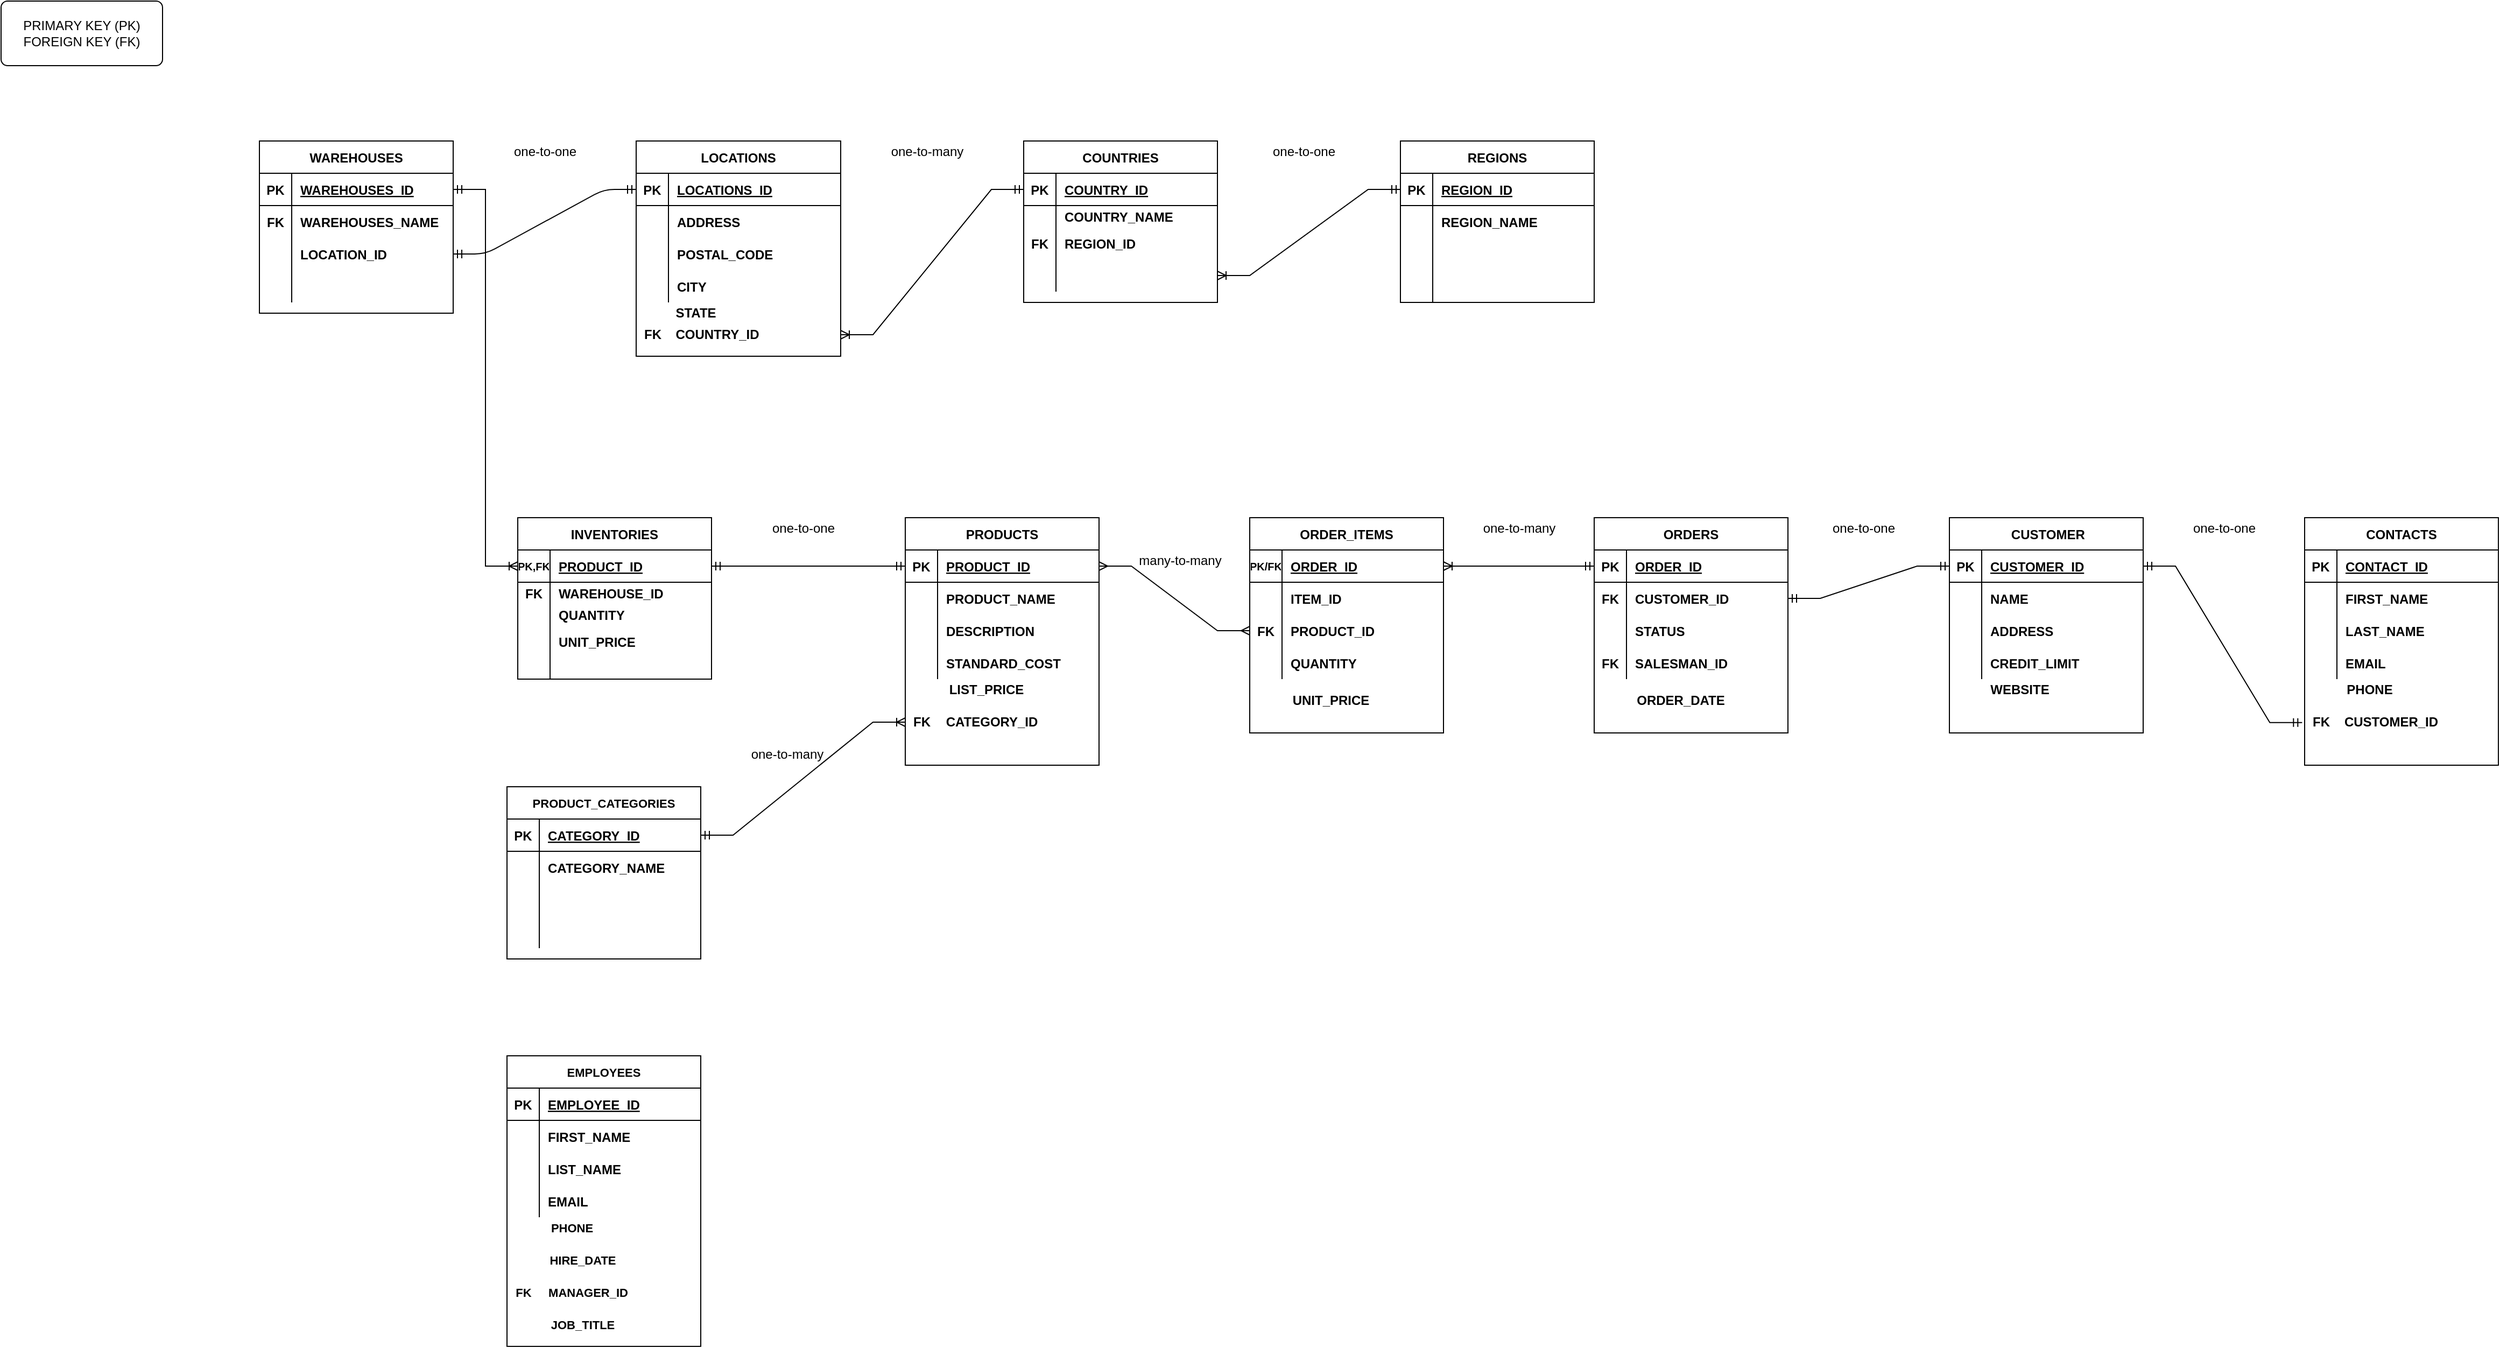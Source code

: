 <mxfile version="14.9.8" type="device"><diagram id="R2lEEEUBdFMjLlhIrx00" name="Page-1"><mxGraphModel dx="2966" dy="1563" grid="1" gridSize="10" guides="1" tooltips="1" connect="1" arrows="1" fold="1" page="1" pageScale="1" pageWidth="3300" pageHeight="2339" math="0" shadow="0" extFonts="Permanent Marker^https://fonts.googleapis.com/css?family=Permanent+Marker"><root><mxCell id="0"/><mxCell id="1" parent="0"/><mxCell id="sh7O9n0x9ZbBQ3nCZZim-2" value="WAREHOUSES" style="shape=table;startSize=30;container=1;collapsible=1;childLayout=tableLayout;fixedRows=1;rowLines=0;fontStyle=1;align=center;resizeLast=1;" vertex="1" parent="1"><mxGeometry x="630" y="250" width="180" height="160" as="geometry"/></mxCell><mxCell id="sh7O9n0x9ZbBQ3nCZZim-3" value="" style="shape=partialRectangle;collapsible=0;dropTarget=0;pointerEvents=0;fillColor=none;top=0;left=0;bottom=1;right=0;points=[[0,0.5],[1,0.5]];portConstraint=eastwest;" vertex="1" parent="sh7O9n0x9ZbBQ3nCZZim-2"><mxGeometry y="30" width="180" height="30" as="geometry"/></mxCell><mxCell id="sh7O9n0x9ZbBQ3nCZZim-4" value="PK" style="shape=partialRectangle;connectable=0;fillColor=none;top=0;left=0;bottom=0;right=0;fontStyle=1;overflow=hidden;" vertex="1" parent="sh7O9n0x9ZbBQ3nCZZim-3"><mxGeometry width="30" height="30" as="geometry"/></mxCell><mxCell id="sh7O9n0x9ZbBQ3nCZZim-5" value="WAREHOUSES_ID" style="shape=partialRectangle;connectable=0;fillColor=none;top=0;left=0;bottom=0;right=0;align=left;spacingLeft=6;fontStyle=5;overflow=hidden;" vertex="1" parent="sh7O9n0x9ZbBQ3nCZZim-3"><mxGeometry x="30" width="150" height="30" as="geometry"/></mxCell><mxCell id="sh7O9n0x9ZbBQ3nCZZim-6" value="" style="shape=partialRectangle;collapsible=0;dropTarget=0;pointerEvents=0;fillColor=none;top=0;left=0;bottom=0;right=0;points=[[0,0.5],[1,0.5]];portConstraint=eastwest;" vertex="1" parent="sh7O9n0x9ZbBQ3nCZZim-2"><mxGeometry y="60" width="180" height="30" as="geometry"/></mxCell><mxCell id="sh7O9n0x9ZbBQ3nCZZim-7" value="FK" style="shape=partialRectangle;connectable=0;fillColor=none;top=0;left=0;bottom=0;right=0;editable=1;overflow=hidden;fontStyle=1" vertex="1" parent="sh7O9n0x9ZbBQ3nCZZim-6"><mxGeometry width="30" height="30" as="geometry"/></mxCell><mxCell id="sh7O9n0x9ZbBQ3nCZZim-8" value="WAREHOUSES_NAME" style="shape=partialRectangle;connectable=0;fillColor=none;top=0;left=0;bottom=0;right=0;align=left;spacingLeft=6;overflow=hidden;fontStyle=1" vertex="1" parent="sh7O9n0x9ZbBQ3nCZZim-6"><mxGeometry x="30" width="150" height="30" as="geometry"/></mxCell><mxCell id="sh7O9n0x9ZbBQ3nCZZim-9" value="" style="shape=partialRectangle;collapsible=0;dropTarget=0;pointerEvents=0;fillColor=none;top=0;left=0;bottom=0;right=0;points=[[0,0.5],[1,0.5]];portConstraint=eastwest;" vertex="1" parent="sh7O9n0x9ZbBQ3nCZZim-2"><mxGeometry y="90" width="180" height="30" as="geometry"/></mxCell><mxCell id="sh7O9n0x9ZbBQ3nCZZim-10" value="" style="shape=partialRectangle;connectable=0;fillColor=none;top=0;left=0;bottom=0;right=0;editable=1;overflow=hidden;" vertex="1" parent="sh7O9n0x9ZbBQ3nCZZim-9"><mxGeometry width="30" height="30" as="geometry"/></mxCell><mxCell id="sh7O9n0x9ZbBQ3nCZZim-11" value="LOCATION_ID" style="shape=partialRectangle;connectable=0;fillColor=none;top=0;left=0;bottom=0;right=0;align=left;spacingLeft=6;overflow=hidden;fontStyle=1" vertex="1" parent="sh7O9n0x9ZbBQ3nCZZim-9"><mxGeometry x="30" width="150" height="30" as="geometry"/></mxCell><mxCell id="sh7O9n0x9ZbBQ3nCZZim-12" value="" style="shape=partialRectangle;collapsible=0;dropTarget=0;pointerEvents=0;fillColor=none;top=0;left=0;bottom=0;right=0;points=[[0,0.5],[1,0.5]];portConstraint=eastwest;" vertex="1" parent="sh7O9n0x9ZbBQ3nCZZim-2"><mxGeometry y="120" width="180" height="30" as="geometry"/></mxCell><mxCell id="sh7O9n0x9ZbBQ3nCZZim-13" value="" style="shape=partialRectangle;connectable=0;fillColor=none;top=0;left=0;bottom=0;right=0;editable=1;overflow=hidden;" vertex="1" parent="sh7O9n0x9ZbBQ3nCZZim-12"><mxGeometry width="30" height="30" as="geometry"/></mxCell><mxCell id="sh7O9n0x9ZbBQ3nCZZim-14" value="" style="shape=partialRectangle;connectable=0;fillColor=none;top=0;left=0;bottom=0;right=0;align=left;spacingLeft=6;overflow=hidden;" vertex="1" parent="sh7O9n0x9ZbBQ3nCZZim-12"><mxGeometry x="30" width="150" height="30" as="geometry"/></mxCell><mxCell id="sh7O9n0x9ZbBQ3nCZZim-61" style="rounded=0;orthogonalLoop=1;jettySize=auto;html=1;endArrow=ERmandOne;endFill=0;entryX=0;entryY=0.5;entryDx=0;entryDy=0;startArrow=ERoneToMany;startFill=0;edgeStyle=entityRelationEdgeStyle;" edge="1" parent="1" target="sh7O9n0x9ZbBQ3nCZZim-39"><mxGeometry relative="1" as="geometry"><mxPoint x="1330" y="300" as="targetPoint"/><mxPoint x="1170" y="430" as="sourcePoint"/></mxGeometry></mxCell><mxCell id="sh7O9n0x9ZbBQ3nCZZim-15" value="LOCATIONS" style="shape=table;startSize=30;container=1;collapsible=1;childLayout=tableLayout;fixedRows=1;rowLines=0;fontStyle=1;align=center;resizeLast=1;" vertex="1" parent="1"><mxGeometry x="980" y="250" width="190" height="200" as="geometry"/></mxCell><mxCell id="sh7O9n0x9ZbBQ3nCZZim-16" value="" style="shape=partialRectangle;collapsible=0;dropTarget=0;pointerEvents=0;fillColor=none;top=0;left=0;bottom=1;right=0;points=[[0,0.5],[1,0.5]];portConstraint=eastwest;" vertex="1" parent="sh7O9n0x9ZbBQ3nCZZim-15"><mxGeometry y="30" width="190" height="30" as="geometry"/></mxCell><mxCell id="sh7O9n0x9ZbBQ3nCZZim-17" value="PK" style="shape=partialRectangle;connectable=0;fillColor=none;top=0;left=0;bottom=0;right=0;fontStyle=1;overflow=hidden;" vertex="1" parent="sh7O9n0x9ZbBQ3nCZZim-16"><mxGeometry width="30" height="30" as="geometry"/></mxCell><mxCell id="sh7O9n0x9ZbBQ3nCZZim-18" value="LOCATIONS_ID" style="shape=partialRectangle;connectable=0;fillColor=none;top=0;left=0;bottom=0;right=0;align=left;spacingLeft=6;fontStyle=5;overflow=hidden;" vertex="1" parent="sh7O9n0x9ZbBQ3nCZZim-16"><mxGeometry x="30" width="160" height="30" as="geometry"/></mxCell><mxCell id="sh7O9n0x9ZbBQ3nCZZim-19" value="" style="shape=partialRectangle;collapsible=0;dropTarget=0;pointerEvents=0;fillColor=none;top=0;left=0;bottom=0;right=0;points=[[0,0.5],[1,0.5]];portConstraint=eastwest;" vertex="1" parent="sh7O9n0x9ZbBQ3nCZZim-15"><mxGeometry y="60" width="190" height="30" as="geometry"/></mxCell><mxCell id="sh7O9n0x9ZbBQ3nCZZim-20" value="" style="shape=partialRectangle;connectable=0;fillColor=none;top=0;left=0;bottom=0;right=0;editable=1;overflow=hidden;" vertex="1" parent="sh7O9n0x9ZbBQ3nCZZim-19"><mxGeometry width="30" height="30" as="geometry"/></mxCell><mxCell id="sh7O9n0x9ZbBQ3nCZZim-21" value="ADDRESS" style="shape=partialRectangle;connectable=0;fillColor=none;top=0;left=0;bottom=0;right=0;align=left;spacingLeft=6;overflow=hidden;fontStyle=1" vertex="1" parent="sh7O9n0x9ZbBQ3nCZZim-19"><mxGeometry x="30" width="160" height="30" as="geometry"/></mxCell><mxCell id="sh7O9n0x9ZbBQ3nCZZim-22" value="" style="shape=partialRectangle;collapsible=0;dropTarget=0;pointerEvents=0;fillColor=none;top=0;left=0;bottom=0;right=0;points=[[0,0.5],[1,0.5]];portConstraint=eastwest;" vertex="1" parent="sh7O9n0x9ZbBQ3nCZZim-15"><mxGeometry y="90" width="190" height="30" as="geometry"/></mxCell><mxCell id="sh7O9n0x9ZbBQ3nCZZim-23" value="" style="shape=partialRectangle;connectable=0;fillColor=none;top=0;left=0;bottom=0;right=0;editable=1;overflow=hidden;" vertex="1" parent="sh7O9n0x9ZbBQ3nCZZim-22"><mxGeometry width="30" height="30" as="geometry"/></mxCell><mxCell id="sh7O9n0x9ZbBQ3nCZZim-24" value="POSTAL_CODE" style="shape=partialRectangle;connectable=0;fillColor=none;top=0;left=0;bottom=0;right=0;align=left;spacingLeft=6;overflow=hidden;fontStyle=1" vertex="1" parent="sh7O9n0x9ZbBQ3nCZZim-22"><mxGeometry x="30" width="160" height="30" as="geometry"/></mxCell><mxCell id="sh7O9n0x9ZbBQ3nCZZim-25" value="" style="shape=partialRectangle;collapsible=0;dropTarget=0;pointerEvents=0;fillColor=none;top=0;left=0;bottom=0;right=0;points=[[0,0.5],[1,0.5]];portConstraint=eastwest;" vertex="1" parent="sh7O9n0x9ZbBQ3nCZZim-15"><mxGeometry y="120" width="190" height="30" as="geometry"/></mxCell><mxCell id="sh7O9n0x9ZbBQ3nCZZim-26" value="" style="shape=partialRectangle;connectable=0;fillColor=none;top=0;left=0;bottom=0;right=0;editable=1;overflow=hidden;" vertex="1" parent="sh7O9n0x9ZbBQ3nCZZim-25"><mxGeometry width="30" height="30" as="geometry"/></mxCell><mxCell id="sh7O9n0x9ZbBQ3nCZZim-27" value="CITY" style="shape=partialRectangle;connectable=0;fillColor=none;top=0;left=0;bottom=0;right=0;align=left;spacingLeft=6;overflow=hidden;fontStyle=1" vertex="1" parent="sh7O9n0x9ZbBQ3nCZZim-25"><mxGeometry x="30" width="160" height="30" as="geometry"/></mxCell><mxCell id="sh7O9n0x9ZbBQ3nCZZim-28" value="&lt;b&gt;STATE&lt;/b&gt;" style="text;html=1;align=center;verticalAlign=middle;resizable=0;points=[];autosize=1;strokeColor=none;" vertex="1" parent="1"><mxGeometry x="1010" y="400" width="50" height="20" as="geometry"/></mxCell><mxCell id="sh7O9n0x9ZbBQ3nCZZim-30" value="&lt;b&gt;COUNTRY_ID&lt;/b&gt;" style="text;html=1;align=center;verticalAlign=middle;resizable=0;points=[];autosize=1;strokeColor=none;" vertex="1" parent="1"><mxGeometry x="1010" y="420" width="90" height="20" as="geometry"/></mxCell><mxCell id="sh7O9n0x9ZbBQ3nCZZim-31" value="&lt;b&gt;FK&lt;/b&gt;" style="text;html=1;align=center;verticalAlign=middle;resizable=0;points=[];autosize=1;strokeColor=none;" vertex="1" parent="1"><mxGeometry x="980" y="420" width="30" height="20" as="geometry"/></mxCell><mxCell id="sh7O9n0x9ZbBQ3nCZZim-33" value="" style="edgeStyle=entityRelationEdgeStyle;fontSize=12;html=1;endArrow=ERmandOne;startArrow=ERmandOne;exitX=1;exitY=0.5;exitDx=0;exitDy=0;entryX=0;entryY=0.5;entryDx=0;entryDy=0;" edge="1" parent="1" source="sh7O9n0x9ZbBQ3nCZZim-9" target="sh7O9n0x9ZbBQ3nCZZim-16"><mxGeometry width="100" height="100" relative="1" as="geometry"><mxPoint x="880" y="390" as="sourcePoint"/><mxPoint x="980" y="290" as="targetPoint"/></mxGeometry></mxCell><mxCell id="sh7O9n0x9ZbBQ3nCZZim-38" value="COUNTRIES" style="shape=table;startSize=30;container=1;collapsible=1;childLayout=tableLayout;fixedRows=1;rowLines=0;fontStyle=1;align=center;resizeLast=1;" vertex="1" parent="1"><mxGeometry x="1340" y="250" width="180" height="150" as="geometry"/></mxCell><mxCell id="sh7O9n0x9ZbBQ3nCZZim-39" value="" style="shape=partialRectangle;collapsible=0;dropTarget=0;pointerEvents=0;fillColor=none;top=0;left=0;bottom=1;right=0;points=[[0,0.5],[1,0.5]];portConstraint=eastwest;" vertex="1" parent="sh7O9n0x9ZbBQ3nCZZim-38"><mxGeometry y="30" width="180" height="30" as="geometry"/></mxCell><mxCell id="sh7O9n0x9ZbBQ3nCZZim-40" value="PK" style="shape=partialRectangle;connectable=0;fillColor=none;top=0;left=0;bottom=0;right=0;fontStyle=1;overflow=hidden;" vertex="1" parent="sh7O9n0x9ZbBQ3nCZZim-39"><mxGeometry width="30" height="30" as="geometry"/></mxCell><mxCell id="sh7O9n0x9ZbBQ3nCZZim-41" value="COUNTRY_ID" style="shape=partialRectangle;connectable=0;fillColor=none;top=0;left=0;bottom=0;right=0;align=left;spacingLeft=6;fontStyle=5;overflow=hidden;" vertex="1" parent="sh7O9n0x9ZbBQ3nCZZim-39"><mxGeometry x="30" width="150" height="30" as="geometry"/></mxCell><mxCell id="sh7O9n0x9ZbBQ3nCZZim-42" value="" style="shape=partialRectangle;collapsible=0;dropTarget=0;pointerEvents=0;fillColor=none;top=0;left=0;bottom=0;right=0;points=[[0,0.5],[1,0.5]];portConstraint=eastwest;" vertex="1" parent="sh7O9n0x9ZbBQ3nCZZim-38"><mxGeometry y="60" width="180" height="20" as="geometry"/></mxCell><mxCell id="sh7O9n0x9ZbBQ3nCZZim-43" value="" style="shape=partialRectangle;connectable=0;fillColor=none;top=0;left=0;bottom=0;right=0;editable=1;overflow=hidden;" vertex="1" parent="sh7O9n0x9ZbBQ3nCZZim-42"><mxGeometry width="30" height="20" as="geometry"/></mxCell><mxCell id="sh7O9n0x9ZbBQ3nCZZim-44" value="COUNTRY_NAME" style="shape=partialRectangle;connectable=0;fillColor=none;top=0;left=0;bottom=0;right=0;align=left;spacingLeft=6;overflow=hidden;fontStyle=1" vertex="1" parent="sh7O9n0x9ZbBQ3nCZZim-42"><mxGeometry x="30" width="150" height="20" as="geometry"/></mxCell><mxCell id="sh7O9n0x9ZbBQ3nCZZim-45" value="" style="shape=partialRectangle;collapsible=0;dropTarget=0;pointerEvents=0;fillColor=none;top=0;left=0;bottom=0;right=0;points=[[0,0.5],[1,0.5]];portConstraint=eastwest;" vertex="1" parent="sh7O9n0x9ZbBQ3nCZZim-38"><mxGeometry y="80" width="180" height="30" as="geometry"/></mxCell><mxCell id="sh7O9n0x9ZbBQ3nCZZim-46" value="FK" style="shape=partialRectangle;connectable=0;fillColor=none;top=0;left=0;bottom=0;right=0;editable=1;overflow=hidden;fontStyle=1" vertex="1" parent="sh7O9n0x9ZbBQ3nCZZim-45"><mxGeometry width="30" height="30" as="geometry"/></mxCell><mxCell id="sh7O9n0x9ZbBQ3nCZZim-47" value="REGION_ID" style="shape=partialRectangle;connectable=0;fillColor=none;top=0;left=0;bottom=0;right=0;align=left;spacingLeft=6;overflow=hidden;fontStyle=1" vertex="1" parent="sh7O9n0x9ZbBQ3nCZZim-45"><mxGeometry x="30" width="150" height="30" as="geometry"/></mxCell><mxCell id="sh7O9n0x9ZbBQ3nCZZim-48" value="" style="shape=partialRectangle;collapsible=0;dropTarget=0;pointerEvents=0;fillColor=none;top=0;left=0;bottom=0;right=0;points=[[0,0.5],[1,0.5]];portConstraint=eastwest;" vertex="1" parent="sh7O9n0x9ZbBQ3nCZZim-38"><mxGeometry y="110" width="180" height="30" as="geometry"/></mxCell><mxCell id="sh7O9n0x9ZbBQ3nCZZim-49" value="" style="shape=partialRectangle;connectable=0;fillColor=none;top=0;left=0;bottom=0;right=0;editable=1;overflow=hidden;" vertex="1" parent="sh7O9n0x9ZbBQ3nCZZim-48"><mxGeometry width="30" height="30" as="geometry"/></mxCell><mxCell id="sh7O9n0x9ZbBQ3nCZZim-50" value="" style="shape=partialRectangle;connectable=0;fillColor=none;top=0;left=0;bottom=0;right=0;align=left;spacingLeft=6;overflow=hidden;" vertex="1" parent="sh7O9n0x9ZbBQ3nCZZim-48"><mxGeometry x="30" width="150" height="30" as="geometry"/></mxCell><mxCell id="sh7O9n0x9ZbBQ3nCZZim-62" value="REGIONS" style="shape=table;startSize=30;container=1;collapsible=1;childLayout=tableLayout;fixedRows=1;rowLines=0;fontStyle=1;align=center;resizeLast=1;" vertex="1" parent="1"><mxGeometry x="1690" y="250" width="180" height="150" as="geometry"/></mxCell><mxCell id="sh7O9n0x9ZbBQ3nCZZim-63" value="" style="shape=partialRectangle;collapsible=0;dropTarget=0;pointerEvents=0;fillColor=none;top=0;left=0;bottom=1;right=0;points=[[0,0.5],[1,0.5]];portConstraint=eastwest;" vertex="1" parent="sh7O9n0x9ZbBQ3nCZZim-62"><mxGeometry y="30" width="180" height="30" as="geometry"/></mxCell><mxCell id="sh7O9n0x9ZbBQ3nCZZim-64" value="PK" style="shape=partialRectangle;connectable=0;fillColor=none;top=0;left=0;bottom=0;right=0;fontStyle=1;overflow=hidden;" vertex="1" parent="sh7O9n0x9ZbBQ3nCZZim-63"><mxGeometry width="30" height="30" as="geometry"/></mxCell><mxCell id="sh7O9n0x9ZbBQ3nCZZim-65" value="REGION_ID" style="shape=partialRectangle;connectable=0;fillColor=none;top=0;left=0;bottom=0;right=0;align=left;spacingLeft=6;fontStyle=5;overflow=hidden;" vertex="1" parent="sh7O9n0x9ZbBQ3nCZZim-63"><mxGeometry x="30" width="150" height="30" as="geometry"/></mxCell><mxCell id="sh7O9n0x9ZbBQ3nCZZim-66" value="" style="shape=partialRectangle;collapsible=0;dropTarget=0;pointerEvents=0;fillColor=none;top=0;left=0;bottom=0;right=0;points=[[0,0.5],[1,0.5]];portConstraint=eastwest;" vertex="1" parent="sh7O9n0x9ZbBQ3nCZZim-62"><mxGeometry y="60" width="180" height="30" as="geometry"/></mxCell><mxCell id="sh7O9n0x9ZbBQ3nCZZim-67" value="" style="shape=partialRectangle;connectable=0;fillColor=none;top=0;left=0;bottom=0;right=0;editable=1;overflow=hidden;" vertex="1" parent="sh7O9n0x9ZbBQ3nCZZim-66"><mxGeometry width="30" height="30" as="geometry"/></mxCell><mxCell id="sh7O9n0x9ZbBQ3nCZZim-68" value="REGION_NAME" style="shape=partialRectangle;connectable=0;fillColor=none;top=0;left=0;bottom=0;right=0;align=left;spacingLeft=6;overflow=hidden;fontStyle=1" vertex="1" parent="sh7O9n0x9ZbBQ3nCZZim-66"><mxGeometry x="30" width="150" height="30" as="geometry"/></mxCell><mxCell id="sh7O9n0x9ZbBQ3nCZZim-69" value="" style="shape=partialRectangle;collapsible=0;dropTarget=0;pointerEvents=0;fillColor=none;top=0;left=0;bottom=0;right=0;points=[[0,0.5],[1,0.5]];portConstraint=eastwest;" vertex="1" parent="sh7O9n0x9ZbBQ3nCZZim-62"><mxGeometry y="90" width="180" height="30" as="geometry"/></mxCell><mxCell id="sh7O9n0x9ZbBQ3nCZZim-70" value="" style="shape=partialRectangle;connectable=0;fillColor=none;top=0;left=0;bottom=0;right=0;editable=1;overflow=hidden;" vertex="1" parent="sh7O9n0x9ZbBQ3nCZZim-69"><mxGeometry width="30" height="30" as="geometry"/></mxCell><mxCell id="sh7O9n0x9ZbBQ3nCZZim-71" value="" style="shape=partialRectangle;connectable=0;fillColor=none;top=0;left=0;bottom=0;right=0;align=left;spacingLeft=6;overflow=hidden;" vertex="1" parent="sh7O9n0x9ZbBQ3nCZZim-69"><mxGeometry x="30" width="150" height="30" as="geometry"/></mxCell><mxCell id="sh7O9n0x9ZbBQ3nCZZim-72" value="" style="shape=partialRectangle;collapsible=0;dropTarget=0;pointerEvents=0;fillColor=none;top=0;left=0;bottom=0;right=0;points=[[0,0.5],[1,0.5]];portConstraint=eastwest;" vertex="1" parent="sh7O9n0x9ZbBQ3nCZZim-62"><mxGeometry y="120" width="180" height="30" as="geometry"/></mxCell><mxCell id="sh7O9n0x9ZbBQ3nCZZim-73" value="" style="shape=partialRectangle;connectable=0;fillColor=none;top=0;left=0;bottom=0;right=0;editable=1;overflow=hidden;" vertex="1" parent="sh7O9n0x9ZbBQ3nCZZim-72"><mxGeometry width="30" height="30" as="geometry"/></mxCell><mxCell id="sh7O9n0x9ZbBQ3nCZZim-74" value="" style="shape=partialRectangle;connectable=0;fillColor=none;top=0;left=0;bottom=0;right=0;align=left;spacingLeft=6;overflow=hidden;" vertex="1" parent="sh7O9n0x9ZbBQ3nCZZim-72"><mxGeometry x="30" width="150" height="30" as="geometry"/></mxCell><mxCell id="sh7O9n0x9ZbBQ3nCZZim-75" style="edgeStyle=entityRelationEdgeStyle;rounded=0;orthogonalLoop=1;jettySize=auto;html=1;exitX=1;exitY=0.5;exitDx=0;exitDy=0;entryX=0;entryY=0.5;entryDx=0;entryDy=0;startArrow=ERoneToMany;startFill=0;endArrow=ERmandOne;endFill=0;" edge="1" parent="1" source="sh7O9n0x9ZbBQ3nCZZim-48" target="sh7O9n0x9ZbBQ3nCZZim-63"><mxGeometry relative="1" as="geometry"/></mxCell><mxCell id="sh7O9n0x9ZbBQ3nCZZim-76" value="PRIMARY KEY (PK)&lt;br&gt;&amp;nbsp;FOREIGN KEY (FK)&amp;nbsp;" style="rounded=1;arcSize=10;whiteSpace=wrap;html=1;align=center;" vertex="1" parent="1"><mxGeometry x="390" y="120" width="150" height="60" as="geometry"/></mxCell><mxCell id="sh7O9n0x9ZbBQ3nCZZim-77" value="INVENTORIES" style="shape=table;startSize=30;container=1;collapsible=1;childLayout=tableLayout;fixedRows=1;rowLines=0;fontStyle=1;align=center;resizeLast=1;" vertex="1" parent="1"><mxGeometry x="870" y="600" width="180" height="150" as="geometry"/></mxCell><mxCell id="sh7O9n0x9ZbBQ3nCZZim-78" value="" style="shape=partialRectangle;collapsible=0;dropTarget=0;pointerEvents=0;fillColor=none;top=0;left=0;bottom=1;right=0;points=[[0,0.5],[1,0.5]];portConstraint=eastwest;" vertex="1" parent="sh7O9n0x9ZbBQ3nCZZim-77"><mxGeometry y="30" width="180" height="30" as="geometry"/></mxCell><mxCell id="sh7O9n0x9ZbBQ3nCZZim-79" value="PK,FK" style="shape=partialRectangle;connectable=0;fillColor=none;top=0;left=0;bottom=0;right=0;fontStyle=1;overflow=hidden;fontSize=10;" vertex="1" parent="sh7O9n0x9ZbBQ3nCZZim-78"><mxGeometry width="30" height="30" as="geometry"/></mxCell><mxCell id="sh7O9n0x9ZbBQ3nCZZim-80" value="PRODUCT_ID" style="shape=partialRectangle;connectable=0;fillColor=none;top=0;left=0;bottom=0;right=0;align=left;spacingLeft=6;fontStyle=5;overflow=hidden;" vertex="1" parent="sh7O9n0x9ZbBQ3nCZZim-78"><mxGeometry x="30" width="150" height="30" as="geometry"/></mxCell><mxCell id="sh7O9n0x9ZbBQ3nCZZim-81" value="" style="shape=partialRectangle;collapsible=0;dropTarget=0;pointerEvents=0;fillColor=none;top=0;left=0;bottom=0;right=0;points=[[0,0.5],[1,0.5]];portConstraint=eastwest;" vertex="1" parent="sh7O9n0x9ZbBQ3nCZZim-77"><mxGeometry y="60" width="180" height="20" as="geometry"/></mxCell><mxCell id="sh7O9n0x9ZbBQ3nCZZim-82" value="FK" style="shape=partialRectangle;connectable=0;fillColor=none;top=0;left=0;bottom=0;right=0;editable=1;overflow=hidden;fontStyle=1" vertex="1" parent="sh7O9n0x9ZbBQ3nCZZim-81"><mxGeometry width="30" height="20" as="geometry"/></mxCell><mxCell id="sh7O9n0x9ZbBQ3nCZZim-83" value="WAREHOUSE_ID" style="shape=partialRectangle;connectable=0;fillColor=none;top=0;left=0;bottom=0;right=0;align=left;spacingLeft=6;overflow=hidden;fontStyle=1" vertex="1" parent="sh7O9n0x9ZbBQ3nCZZim-81"><mxGeometry x="30" width="150" height="20" as="geometry"/></mxCell><mxCell id="sh7O9n0x9ZbBQ3nCZZim-90" value="" style="shape=partialRectangle;collapsible=0;dropTarget=0;pointerEvents=0;fillColor=none;top=0;left=0;bottom=0;right=0;points=[[0,0.5],[1,0.5]];portConstraint=eastwest;" vertex="1" parent="sh7O9n0x9ZbBQ3nCZZim-77"><mxGeometry y="80" width="180" height="20" as="geometry"/></mxCell><mxCell id="sh7O9n0x9ZbBQ3nCZZim-91" value="" style="shape=partialRectangle;connectable=0;fillColor=none;top=0;left=0;bottom=0;right=0;editable=1;overflow=hidden;fontStyle=1" vertex="1" parent="sh7O9n0x9ZbBQ3nCZZim-90"><mxGeometry width="30" height="20" as="geometry"/></mxCell><mxCell id="sh7O9n0x9ZbBQ3nCZZim-92" value="QUANTITY" style="shape=partialRectangle;connectable=0;fillColor=none;top=0;left=0;bottom=0;right=0;align=left;spacingLeft=6;overflow=hidden;fontStyle=1" vertex="1" parent="sh7O9n0x9ZbBQ3nCZZim-90"><mxGeometry x="30" width="150" height="20" as="geometry"/></mxCell><mxCell id="sh7O9n0x9ZbBQ3nCZZim-87" value="" style="shape=partialRectangle;collapsible=0;dropTarget=0;pointerEvents=0;fillColor=none;top=0;left=0;bottom=0;right=0;points=[[0,0.5],[1,0.5]];portConstraint=eastwest;" vertex="1" parent="sh7O9n0x9ZbBQ3nCZZim-77"><mxGeometry y="100" width="180" height="30" as="geometry"/></mxCell><mxCell id="sh7O9n0x9ZbBQ3nCZZim-88" value="" style="shape=partialRectangle;connectable=0;fillColor=none;top=0;left=0;bottom=0;right=0;editable=1;overflow=hidden;" vertex="1" parent="sh7O9n0x9ZbBQ3nCZZim-87"><mxGeometry width="30" height="30" as="geometry"/></mxCell><mxCell id="sh7O9n0x9ZbBQ3nCZZim-89" value="UNIT_PRICE" style="shape=partialRectangle;connectable=0;fillColor=none;top=0;left=0;bottom=0;right=0;align=left;spacingLeft=6;overflow=hidden;fontStyle=1" vertex="1" parent="sh7O9n0x9ZbBQ3nCZZim-87"><mxGeometry x="30" width="150" height="30" as="geometry"/></mxCell><mxCell id="sh7O9n0x9ZbBQ3nCZZim-84" value="" style="shape=partialRectangle;collapsible=0;dropTarget=0;pointerEvents=0;fillColor=none;top=0;left=0;bottom=0;right=0;points=[[0,0.5],[1,0.5]];portConstraint=eastwest;" vertex="1" parent="sh7O9n0x9ZbBQ3nCZZim-77"><mxGeometry y="130" width="180" height="20" as="geometry"/></mxCell><mxCell id="sh7O9n0x9ZbBQ3nCZZim-85" value="" style="shape=partialRectangle;connectable=0;fillColor=none;top=0;left=0;bottom=0;right=0;editable=1;overflow=hidden;" vertex="1" parent="sh7O9n0x9ZbBQ3nCZZim-84"><mxGeometry width="30" height="20" as="geometry"/></mxCell><mxCell id="sh7O9n0x9ZbBQ3nCZZim-86" value="" style="shape=partialRectangle;connectable=0;fillColor=none;top=0;left=0;bottom=0;right=0;align=left;spacingLeft=6;overflow=hidden;" vertex="1" parent="sh7O9n0x9ZbBQ3nCZZim-84"><mxGeometry x="30" width="150" height="20" as="geometry"/></mxCell><mxCell id="sh7O9n0x9ZbBQ3nCZZim-97" style="edgeStyle=entityRelationEdgeStyle;rounded=0;orthogonalLoop=1;jettySize=auto;html=1;entryX=0;entryY=0.5;entryDx=0;entryDy=0;startArrow=ERmandOne;startFill=0;endArrow=ERoneToMany;endFill=0;" edge="1" parent="1" source="sh7O9n0x9ZbBQ3nCZZim-3" target="sh7O9n0x9ZbBQ3nCZZim-78"><mxGeometry relative="1" as="geometry"/></mxCell><mxCell id="sh7O9n0x9ZbBQ3nCZZim-98" value="PRODUCTS" style="shape=table;startSize=30;container=1;collapsible=1;childLayout=tableLayout;fixedRows=1;rowLines=0;fontStyle=1;align=center;resizeLast=1;" vertex="1" parent="1"><mxGeometry x="1230" y="600" width="180" height="230" as="geometry"/></mxCell><mxCell id="sh7O9n0x9ZbBQ3nCZZim-99" value="" style="shape=partialRectangle;collapsible=0;dropTarget=0;pointerEvents=0;fillColor=none;top=0;left=0;bottom=1;right=0;points=[[0,0.5],[1,0.5]];portConstraint=eastwest;" vertex="1" parent="sh7O9n0x9ZbBQ3nCZZim-98"><mxGeometry y="30" width="180" height="30" as="geometry"/></mxCell><mxCell id="sh7O9n0x9ZbBQ3nCZZim-100" value="PK" style="shape=partialRectangle;connectable=0;fillColor=none;top=0;left=0;bottom=0;right=0;fontStyle=1;overflow=hidden;" vertex="1" parent="sh7O9n0x9ZbBQ3nCZZim-99"><mxGeometry width="30" height="30" as="geometry"/></mxCell><mxCell id="sh7O9n0x9ZbBQ3nCZZim-101" value="PRODUCT_ID" style="shape=partialRectangle;connectable=0;fillColor=none;top=0;left=0;bottom=0;right=0;align=left;spacingLeft=6;fontStyle=5;overflow=hidden;" vertex="1" parent="sh7O9n0x9ZbBQ3nCZZim-99"><mxGeometry x="30" width="150" height="30" as="geometry"/></mxCell><mxCell id="sh7O9n0x9ZbBQ3nCZZim-102" value="" style="shape=partialRectangle;collapsible=0;dropTarget=0;pointerEvents=0;fillColor=none;top=0;left=0;bottom=0;right=0;points=[[0,0.5],[1,0.5]];portConstraint=eastwest;" vertex="1" parent="sh7O9n0x9ZbBQ3nCZZim-98"><mxGeometry y="60" width="180" height="30" as="geometry"/></mxCell><mxCell id="sh7O9n0x9ZbBQ3nCZZim-103" value="" style="shape=partialRectangle;connectable=0;fillColor=none;top=0;left=0;bottom=0;right=0;editable=1;overflow=hidden;" vertex="1" parent="sh7O9n0x9ZbBQ3nCZZim-102"><mxGeometry width="30" height="30" as="geometry"/></mxCell><mxCell id="sh7O9n0x9ZbBQ3nCZZim-104" value="PRODUCT_NAME" style="shape=partialRectangle;connectable=0;fillColor=none;top=0;left=0;bottom=0;right=0;align=left;spacingLeft=6;overflow=hidden;fontStyle=1" vertex="1" parent="sh7O9n0x9ZbBQ3nCZZim-102"><mxGeometry x="30" width="150" height="30" as="geometry"/></mxCell><mxCell id="sh7O9n0x9ZbBQ3nCZZim-105" value="" style="shape=partialRectangle;collapsible=0;dropTarget=0;pointerEvents=0;fillColor=none;top=0;left=0;bottom=0;right=0;points=[[0,0.5],[1,0.5]];portConstraint=eastwest;" vertex="1" parent="sh7O9n0x9ZbBQ3nCZZim-98"><mxGeometry y="90" width="180" height="30" as="geometry"/></mxCell><mxCell id="sh7O9n0x9ZbBQ3nCZZim-106" value="" style="shape=partialRectangle;connectable=0;fillColor=none;top=0;left=0;bottom=0;right=0;editable=1;overflow=hidden;fontStyle=1" vertex="1" parent="sh7O9n0x9ZbBQ3nCZZim-105"><mxGeometry width="30" height="30" as="geometry"/></mxCell><mxCell id="sh7O9n0x9ZbBQ3nCZZim-107" value="DESCRIPTION" style="shape=partialRectangle;connectable=0;fillColor=none;top=0;left=0;bottom=0;right=0;align=left;spacingLeft=6;overflow=hidden;fontStyle=1" vertex="1" parent="sh7O9n0x9ZbBQ3nCZZim-105"><mxGeometry x="30" width="150" height="30" as="geometry"/></mxCell><mxCell id="sh7O9n0x9ZbBQ3nCZZim-108" value="" style="shape=partialRectangle;collapsible=0;dropTarget=0;pointerEvents=0;fillColor=none;top=0;left=0;bottom=0;right=0;points=[[0,0.5],[1,0.5]];portConstraint=eastwest;" vertex="1" parent="sh7O9n0x9ZbBQ3nCZZim-98"><mxGeometry y="120" width="180" height="30" as="geometry"/></mxCell><mxCell id="sh7O9n0x9ZbBQ3nCZZim-109" value="" style="shape=partialRectangle;connectable=0;fillColor=none;top=0;left=0;bottom=0;right=0;editable=1;overflow=hidden;" vertex="1" parent="sh7O9n0x9ZbBQ3nCZZim-108"><mxGeometry width="30" height="30" as="geometry"/></mxCell><mxCell id="sh7O9n0x9ZbBQ3nCZZim-110" value="STANDARD_COST" style="shape=partialRectangle;connectable=0;fillColor=none;top=0;left=0;bottom=0;right=0;align=left;spacingLeft=6;overflow=hidden;fontStyle=1" vertex="1" parent="sh7O9n0x9ZbBQ3nCZZim-108"><mxGeometry x="30" width="150" height="30" as="geometry"/></mxCell><mxCell id="sh7O9n0x9ZbBQ3nCZZim-111" value="&lt;b&gt;LIST_PRICE&lt;/b&gt;" style="text;html=1;align=center;verticalAlign=middle;resizable=0;points=[];autosize=1;strokeColor=none;" vertex="1" parent="1"><mxGeometry x="1260" y="750" width="90" height="20" as="geometry"/></mxCell><mxCell id="sh7O9n0x9ZbBQ3nCZZim-112" value="&lt;b&gt;CATEGORY_ID&lt;/b&gt;" style="text;html=1;align=center;verticalAlign=middle;resizable=0;points=[];autosize=1;strokeColor=none;" vertex="1" parent="1"><mxGeometry x="1260" y="780" width="100" height="20" as="geometry"/></mxCell><mxCell id="sh7O9n0x9ZbBQ3nCZZim-113" value="&lt;b&gt;FK&lt;/b&gt;" style="text;html=1;align=center;verticalAlign=middle;resizable=0;points=[];autosize=1;strokeColor=none;" vertex="1" parent="1"><mxGeometry x="1230" y="780" width="30" height="20" as="geometry"/></mxCell><mxCell id="sh7O9n0x9ZbBQ3nCZZim-114" value="PRODUCT_CATEGORIES" style="shape=table;startSize=30;container=1;collapsible=1;childLayout=tableLayout;fixedRows=1;rowLines=0;fontStyle=1;align=center;resizeLast=1;fontSize=11;" vertex="1" parent="1"><mxGeometry x="860" y="850" width="180" height="160" as="geometry"/></mxCell><mxCell id="sh7O9n0x9ZbBQ3nCZZim-115" value="" style="shape=partialRectangle;collapsible=0;dropTarget=0;pointerEvents=0;fillColor=none;top=0;left=0;bottom=1;right=0;points=[[0,0.5],[1,0.5]];portConstraint=eastwest;" vertex="1" parent="sh7O9n0x9ZbBQ3nCZZim-114"><mxGeometry y="30" width="180" height="30" as="geometry"/></mxCell><mxCell id="sh7O9n0x9ZbBQ3nCZZim-116" value="PK" style="shape=partialRectangle;connectable=0;fillColor=none;top=0;left=0;bottom=0;right=0;fontStyle=1;overflow=hidden;" vertex="1" parent="sh7O9n0x9ZbBQ3nCZZim-115"><mxGeometry width="30" height="30" as="geometry"/></mxCell><mxCell id="sh7O9n0x9ZbBQ3nCZZim-117" value="CATEGORY_ID" style="shape=partialRectangle;connectable=0;fillColor=none;top=0;left=0;bottom=0;right=0;align=left;spacingLeft=6;fontStyle=5;overflow=hidden;" vertex="1" parent="sh7O9n0x9ZbBQ3nCZZim-115"><mxGeometry x="30" width="150" height="30" as="geometry"/></mxCell><mxCell id="sh7O9n0x9ZbBQ3nCZZim-118" value="" style="shape=partialRectangle;collapsible=0;dropTarget=0;pointerEvents=0;fillColor=none;top=0;left=0;bottom=0;right=0;points=[[0,0.5],[1,0.5]];portConstraint=eastwest;" vertex="1" parent="sh7O9n0x9ZbBQ3nCZZim-114"><mxGeometry y="60" width="180" height="30" as="geometry"/></mxCell><mxCell id="sh7O9n0x9ZbBQ3nCZZim-119" value="" style="shape=partialRectangle;connectable=0;fillColor=none;top=0;left=0;bottom=0;right=0;editable=1;overflow=hidden;" vertex="1" parent="sh7O9n0x9ZbBQ3nCZZim-118"><mxGeometry width="30" height="30" as="geometry"/></mxCell><mxCell id="sh7O9n0x9ZbBQ3nCZZim-120" value="CATEGORY_NAME" style="shape=partialRectangle;connectable=0;fillColor=none;top=0;left=0;bottom=0;right=0;align=left;spacingLeft=6;overflow=hidden;fontStyle=1" vertex="1" parent="sh7O9n0x9ZbBQ3nCZZim-118"><mxGeometry x="30" width="150" height="30" as="geometry"/></mxCell><mxCell id="sh7O9n0x9ZbBQ3nCZZim-121" value="" style="shape=partialRectangle;collapsible=0;dropTarget=0;pointerEvents=0;fillColor=none;top=0;left=0;bottom=0;right=0;points=[[0,0.5],[1,0.5]];portConstraint=eastwest;" vertex="1" parent="sh7O9n0x9ZbBQ3nCZZim-114"><mxGeometry y="90" width="180" height="30" as="geometry"/></mxCell><mxCell id="sh7O9n0x9ZbBQ3nCZZim-122" value="" style="shape=partialRectangle;connectable=0;fillColor=none;top=0;left=0;bottom=0;right=0;editable=1;overflow=hidden;" vertex="1" parent="sh7O9n0x9ZbBQ3nCZZim-121"><mxGeometry width="30" height="30" as="geometry"/></mxCell><mxCell id="sh7O9n0x9ZbBQ3nCZZim-123" value="" style="shape=partialRectangle;connectable=0;fillColor=none;top=0;left=0;bottom=0;right=0;align=left;spacingLeft=6;overflow=hidden;" vertex="1" parent="sh7O9n0x9ZbBQ3nCZZim-121"><mxGeometry x="30" width="150" height="30" as="geometry"/></mxCell><mxCell id="sh7O9n0x9ZbBQ3nCZZim-124" value="" style="shape=partialRectangle;collapsible=0;dropTarget=0;pointerEvents=0;fillColor=none;top=0;left=0;bottom=0;right=0;points=[[0,0.5],[1,0.5]];portConstraint=eastwest;" vertex="1" parent="sh7O9n0x9ZbBQ3nCZZim-114"><mxGeometry y="120" width="180" height="30" as="geometry"/></mxCell><mxCell id="sh7O9n0x9ZbBQ3nCZZim-125" value="" style="shape=partialRectangle;connectable=0;fillColor=none;top=0;left=0;bottom=0;right=0;editable=1;overflow=hidden;" vertex="1" parent="sh7O9n0x9ZbBQ3nCZZim-124"><mxGeometry width="30" height="30" as="geometry"/></mxCell><mxCell id="sh7O9n0x9ZbBQ3nCZZim-126" value="" style="shape=partialRectangle;connectable=0;fillColor=none;top=0;left=0;bottom=0;right=0;align=left;spacingLeft=6;overflow=hidden;" vertex="1" parent="sh7O9n0x9ZbBQ3nCZZim-124"><mxGeometry x="30" width="150" height="30" as="geometry"/></mxCell><mxCell id="sh7O9n0x9ZbBQ3nCZZim-127" style="edgeStyle=entityRelationEdgeStyle;rounded=0;orthogonalLoop=1;jettySize=auto;html=1;exitX=1;exitY=0.5;exitDx=0;exitDy=0;fontSize=11;startArrow=ERmandOne;startFill=0;endArrow=ERoneToMany;endFill=0;" edge="1" parent="1" source="sh7O9n0x9ZbBQ3nCZZim-115" target="sh7O9n0x9ZbBQ3nCZZim-113"><mxGeometry relative="1" as="geometry"/></mxCell><mxCell id="sh7O9n0x9ZbBQ3nCZZim-128" value="EMPLOYEES" style="shape=table;startSize=30;container=1;collapsible=1;childLayout=tableLayout;fixedRows=1;rowLines=0;fontStyle=1;align=center;resizeLast=1;fontSize=11;" vertex="1" parent="1"><mxGeometry x="860" y="1100" width="180" height="270" as="geometry"/></mxCell><mxCell id="sh7O9n0x9ZbBQ3nCZZim-129" value="" style="shape=partialRectangle;collapsible=0;dropTarget=0;pointerEvents=0;fillColor=none;top=0;left=0;bottom=1;right=0;points=[[0,0.5],[1,0.5]];portConstraint=eastwest;" vertex="1" parent="sh7O9n0x9ZbBQ3nCZZim-128"><mxGeometry y="30" width="180" height="30" as="geometry"/></mxCell><mxCell id="sh7O9n0x9ZbBQ3nCZZim-130" value="PK" style="shape=partialRectangle;connectable=0;fillColor=none;top=0;left=0;bottom=0;right=0;fontStyle=1;overflow=hidden;" vertex="1" parent="sh7O9n0x9ZbBQ3nCZZim-129"><mxGeometry width="30" height="30" as="geometry"/></mxCell><mxCell id="sh7O9n0x9ZbBQ3nCZZim-131" value="EMPLOYEE_ID" style="shape=partialRectangle;connectable=0;fillColor=none;top=0;left=0;bottom=0;right=0;align=left;spacingLeft=6;fontStyle=5;overflow=hidden;" vertex="1" parent="sh7O9n0x9ZbBQ3nCZZim-129"><mxGeometry x="30" width="150" height="30" as="geometry"/></mxCell><mxCell id="sh7O9n0x9ZbBQ3nCZZim-132" value="" style="shape=partialRectangle;collapsible=0;dropTarget=0;pointerEvents=0;fillColor=none;top=0;left=0;bottom=0;right=0;points=[[0,0.5],[1,0.5]];portConstraint=eastwest;" vertex="1" parent="sh7O9n0x9ZbBQ3nCZZim-128"><mxGeometry y="60" width="180" height="30" as="geometry"/></mxCell><mxCell id="sh7O9n0x9ZbBQ3nCZZim-133" value="" style="shape=partialRectangle;connectable=0;fillColor=none;top=0;left=0;bottom=0;right=0;editable=1;overflow=hidden;" vertex="1" parent="sh7O9n0x9ZbBQ3nCZZim-132"><mxGeometry width="30" height="30" as="geometry"/></mxCell><mxCell id="sh7O9n0x9ZbBQ3nCZZim-134" value="FIRST_NAME" style="shape=partialRectangle;connectable=0;fillColor=none;top=0;left=0;bottom=0;right=0;align=left;spacingLeft=6;overflow=hidden;fontStyle=1" vertex="1" parent="sh7O9n0x9ZbBQ3nCZZim-132"><mxGeometry x="30" width="150" height="30" as="geometry"/></mxCell><mxCell id="sh7O9n0x9ZbBQ3nCZZim-135" value="" style="shape=partialRectangle;collapsible=0;dropTarget=0;pointerEvents=0;fillColor=none;top=0;left=0;bottom=0;right=0;points=[[0,0.5],[1,0.5]];portConstraint=eastwest;" vertex="1" parent="sh7O9n0x9ZbBQ3nCZZim-128"><mxGeometry y="90" width="180" height="30" as="geometry"/></mxCell><mxCell id="sh7O9n0x9ZbBQ3nCZZim-136" value="" style="shape=partialRectangle;connectable=0;fillColor=none;top=0;left=0;bottom=0;right=0;editable=1;overflow=hidden;" vertex="1" parent="sh7O9n0x9ZbBQ3nCZZim-135"><mxGeometry width="30" height="30" as="geometry"/></mxCell><mxCell id="sh7O9n0x9ZbBQ3nCZZim-137" value="LIST_NAME" style="shape=partialRectangle;connectable=0;fillColor=none;top=0;left=0;bottom=0;right=0;align=left;spacingLeft=6;overflow=hidden;fontStyle=1" vertex="1" parent="sh7O9n0x9ZbBQ3nCZZim-135"><mxGeometry x="30" width="150" height="30" as="geometry"/></mxCell><mxCell id="sh7O9n0x9ZbBQ3nCZZim-138" value="" style="shape=partialRectangle;collapsible=0;dropTarget=0;pointerEvents=0;fillColor=none;top=0;left=0;bottom=0;right=0;points=[[0,0.5],[1,0.5]];portConstraint=eastwest;" vertex="1" parent="sh7O9n0x9ZbBQ3nCZZim-128"><mxGeometry y="120" width="180" height="30" as="geometry"/></mxCell><mxCell id="sh7O9n0x9ZbBQ3nCZZim-139" value="" style="shape=partialRectangle;connectable=0;fillColor=none;top=0;left=0;bottom=0;right=0;editable=1;overflow=hidden;" vertex="1" parent="sh7O9n0x9ZbBQ3nCZZim-138"><mxGeometry width="30" height="30" as="geometry"/></mxCell><mxCell id="sh7O9n0x9ZbBQ3nCZZim-140" value="EMAIL" style="shape=partialRectangle;connectable=0;fillColor=none;top=0;left=0;bottom=0;right=0;align=left;spacingLeft=6;overflow=hidden;fontStyle=1" vertex="1" parent="sh7O9n0x9ZbBQ3nCZZim-138"><mxGeometry x="30" width="150" height="30" as="geometry"/></mxCell><mxCell id="sh7O9n0x9ZbBQ3nCZZim-141" value="&lt;b&gt;PHONE&lt;/b&gt;" style="text;html=1;align=center;verticalAlign=middle;resizable=0;points=[];autosize=1;strokeColor=none;fontSize=11;" vertex="1" parent="1"><mxGeometry x="895" y="1250" width="50" height="20" as="geometry"/></mxCell><mxCell id="sh7O9n0x9ZbBQ3nCZZim-143" value="&lt;b&gt;HIRE_DATE&lt;/b&gt;" style="text;html=1;align=center;verticalAlign=middle;resizable=0;points=[];autosize=1;strokeColor=none;fontSize=11;" vertex="1" parent="1"><mxGeometry x="890" y="1280" width="80" height="20" as="geometry"/></mxCell><mxCell id="sh7O9n0x9ZbBQ3nCZZim-144" value="&lt;b&gt;MANAGER_ID&lt;/b&gt;" style="text;html=1;align=center;verticalAlign=middle;resizable=0;points=[];autosize=1;strokeColor=none;fontSize=11;" vertex="1" parent="1"><mxGeometry x="890" y="1310" width="90" height="20" as="geometry"/></mxCell><mxCell id="sh7O9n0x9ZbBQ3nCZZim-145" value="&lt;b&gt;JOB_TITLE&lt;/b&gt;" style="text;html=1;align=center;verticalAlign=middle;resizable=0;points=[];autosize=1;strokeColor=none;fontSize=11;" vertex="1" parent="1"><mxGeometry x="895" y="1340" width="70" height="20" as="geometry"/></mxCell><mxCell id="sh7O9n0x9ZbBQ3nCZZim-146" value="&lt;b&gt;FK&lt;/b&gt;" style="text;html=1;align=center;verticalAlign=middle;resizable=0;points=[];autosize=1;strokeColor=none;fontSize=11;" vertex="1" parent="1"><mxGeometry x="860" y="1310" width="30" height="20" as="geometry"/></mxCell><mxCell id="sh7O9n0x9ZbBQ3nCZZim-147" style="edgeStyle=entityRelationEdgeStyle;rounded=0;orthogonalLoop=1;jettySize=auto;html=1;exitX=1;exitY=0.5;exitDx=0;exitDy=0;entryX=0;entryY=0.5;entryDx=0;entryDy=0;fontSize=11;startArrow=ERmandOne;startFill=0;endArrow=ERmandOne;endFill=0;" edge="1" parent="1" source="sh7O9n0x9ZbBQ3nCZZim-78" target="sh7O9n0x9ZbBQ3nCZZim-99"><mxGeometry relative="1" as="geometry"/></mxCell><mxCell id="sh7O9n0x9ZbBQ3nCZZim-148" value="ORDER_ITEMS" style="shape=table;startSize=30;container=1;collapsible=1;childLayout=tableLayout;fixedRows=1;rowLines=0;fontStyle=1;align=center;resizeLast=1;fontSize=12;" vertex="1" parent="1"><mxGeometry x="1550" y="600" width="180" height="200" as="geometry"/></mxCell><mxCell id="sh7O9n0x9ZbBQ3nCZZim-149" value="" style="shape=partialRectangle;collapsible=0;dropTarget=0;pointerEvents=0;fillColor=none;top=0;left=0;bottom=1;right=0;points=[[0,0.5],[1,0.5]];portConstraint=eastwest;" vertex="1" parent="sh7O9n0x9ZbBQ3nCZZim-148"><mxGeometry y="30" width="180" height="30" as="geometry"/></mxCell><mxCell id="sh7O9n0x9ZbBQ3nCZZim-150" value="PK/FK" style="shape=partialRectangle;connectable=0;fillColor=none;top=0;left=0;bottom=0;right=0;fontStyle=1;overflow=hidden;fontSize=10;" vertex="1" parent="sh7O9n0x9ZbBQ3nCZZim-149"><mxGeometry width="30" height="30" as="geometry"/></mxCell><mxCell id="sh7O9n0x9ZbBQ3nCZZim-151" value="ORDER_ID" style="shape=partialRectangle;connectable=0;fillColor=none;top=0;left=0;bottom=0;right=0;align=left;spacingLeft=6;fontStyle=5;overflow=hidden;" vertex="1" parent="sh7O9n0x9ZbBQ3nCZZim-149"><mxGeometry x="30" width="150" height="30" as="geometry"/></mxCell><mxCell id="sh7O9n0x9ZbBQ3nCZZim-152" value="" style="shape=partialRectangle;collapsible=0;dropTarget=0;pointerEvents=0;fillColor=none;top=0;left=0;bottom=0;right=0;points=[[0,0.5],[1,0.5]];portConstraint=eastwest;" vertex="1" parent="sh7O9n0x9ZbBQ3nCZZim-148"><mxGeometry y="60" width="180" height="30" as="geometry"/></mxCell><mxCell id="sh7O9n0x9ZbBQ3nCZZim-153" value="" style="shape=partialRectangle;connectable=0;fillColor=none;top=0;left=0;bottom=0;right=0;editable=1;overflow=hidden;" vertex="1" parent="sh7O9n0x9ZbBQ3nCZZim-152"><mxGeometry width="30" height="30" as="geometry"/></mxCell><mxCell id="sh7O9n0x9ZbBQ3nCZZim-154" value="ITEM_ID" style="shape=partialRectangle;connectable=0;fillColor=none;top=0;left=0;bottom=0;right=0;align=left;spacingLeft=6;overflow=hidden;fontStyle=1" vertex="1" parent="sh7O9n0x9ZbBQ3nCZZim-152"><mxGeometry x="30" width="150" height="30" as="geometry"/></mxCell><mxCell id="sh7O9n0x9ZbBQ3nCZZim-155" value="" style="shape=partialRectangle;collapsible=0;dropTarget=0;pointerEvents=0;fillColor=none;top=0;left=0;bottom=0;right=0;points=[[0,0.5],[1,0.5]];portConstraint=eastwest;" vertex="1" parent="sh7O9n0x9ZbBQ3nCZZim-148"><mxGeometry y="90" width="180" height="30" as="geometry"/></mxCell><mxCell id="sh7O9n0x9ZbBQ3nCZZim-156" value="FK" style="shape=partialRectangle;connectable=0;fillColor=none;top=0;left=0;bottom=0;right=0;editable=1;overflow=hidden;fontStyle=1" vertex="1" parent="sh7O9n0x9ZbBQ3nCZZim-155"><mxGeometry width="30" height="30" as="geometry"/></mxCell><mxCell id="sh7O9n0x9ZbBQ3nCZZim-157" value="PRODUCT_ID" style="shape=partialRectangle;connectable=0;fillColor=none;top=0;left=0;bottom=0;right=0;align=left;spacingLeft=6;overflow=hidden;fontStyle=1" vertex="1" parent="sh7O9n0x9ZbBQ3nCZZim-155"><mxGeometry x="30" width="150" height="30" as="geometry"/></mxCell><mxCell id="sh7O9n0x9ZbBQ3nCZZim-158" value="" style="shape=partialRectangle;collapsible=0;dropTarget=0;pointerEvents=0;fillColor=none;top=0;left=0;bottom=0;right=0;points=[[0,0.5],[1,0.5]];portConstraint=eastwest;" vertex="1" parent="sh7O9n0x9ZbBQ3nCZZim-148"><mxGeometry y="120" width="180" height="30" as="geometry"/></mxCell><mxCell id="sh7O9n0x9ZbBQ3nCZZim-159" value="" style="shape=partialRectangle;connectable=0;fillColor=none;top=0;left=0;bottom=0;right=0;editable=1;overflow=hidden;" vertex="1" parent="sh7O9n0x9ZbBQ3nCZZim-158"><mxGeometry width="30" height="30" as="geometry"/></mxCell><mxCell id="sh7O9n0x9ZbBQ3nCZZim-160" value="QUANTITY" style="shape=partialRectangle;connectable=0;fillColor=none;top=0;left=0;bottom=0;right=0;align=left;spacingLeft=6;overflow=hidden;fontStyle=1" vertex="1" parent="sh7O9n0x9ZbBQ3nCZZim-158"><mxGeometry x="30" width="150" height="30" as="geometry"/></mxCell><mxCell id="sh7O9n0x9ZbBQ3nCZZim-161" value="&lt;b&gt;&lt;font style=&quot;font-size: 12px&quot;&gt;UNIT_PRICE&lt;/font&gt;&lt;/b&gt;" style="text;html=1;align=center;verticalAlign=middle;resizable=0;points=[];autosize=1;strokeColor=none;fontSize=10;" vertex="1" parent="1"><mxGeometry x="1580" y="760" width="90" height="20" as="geometry"/></mxCell><mxCell id="sh7O9n0x9ZbBQ3nCZZim-162" style="edgeStyle=entityRelationEdgeStyle;rounded=0;orthogonalLoop=1;jettySize=auto;html=1;exitX=1;exitY=0.5;exitDx=0;exitDy=0;entryX=0;entryY=0.5;entryDx=0;entryDy=0;fontSize=10;startArrow=ERmany;startFill=0;endArrow=ERmany;endFill=0;" edge="1" parent="1" source="sh7O9n0x9ZbBQ3nCZZim-99" target="sh7O9n0x9ZbBQ3nCZZim-155"><mxGeometry relative="1" as="geometry"/></mxCell><mxCell id="sh7O9n0x9ZbBQ3nCZZim-163" value="ORDERS" style="shape=table;startSize=30;container=1;collapsible=1;childLayout=tableLayout;fixedRows=1;rowLines=0;fontStyle=1;align=center;resizeLast=1;fontSize=12;" vertex="1" parent="1"><mxGeometry x="1870" y="600" width="180" height="200" as="geometry"/></mxCell><mxCell id="sh7O9n0x9ZbBQ3nCZZim-164" value="" style="shape=partialRectangle;collapsible=0;dropTarget=0;pointerEvents=0;fillColor=none;top=0;left=0;bottom=1;right=0;points=[[0,0.5],[1,0.5]];portConstraint=eastwest;" vertex="1" parent="sh7O9n0x9ZbBQ3nCZZim-163"><mxGeometry y="30" width="180" height="30" as="geometry"/></mxCell><mxCell id="sh7O9n0x9ZbBQ3nCZZim-165" value="PK" style="shape=partialRectangle;connectable=0;fillColor=none;top=0;left=0;bottom=0;right=0;fontStyle=1;overflow=hidden;" vertex="1" parent="sh7O9n0x9ZbBQ3nCZZim-164"><mxGeometry width="30" height="30" as="geometry"/></mxCell><mxCell id="sh7O9n0x9ZbBQ3nCZZim-166" value="ORDER_ID" style="shape=partialRectangle;connectable=0;fillColor=none;top=0;left=0;bottom=0;right=0;align=left;spacingLeft=6;fontStyle=5;overflow=hidden;" vertex="1" parent="sh7O9n0x9ZbBQ3nCZZim-164"><mxGeometry x="30" width="150" height="30" as="geometry"/></mxCell><mxCell id="sh7O9n0x9ZbBQ3nCZZim-167" value="" style="shape=partialRectangle;collapsible=0;dropTarget=0;pointerEvents=0;fillColor=none;top=0;left=0;bottom=0;right=0;points=[[0,0.5],[1,0.5]];portConstraint=eastwest;" vertex="1" parent="sh7O9n0x9ZbBQ3nCZZim-163"><mxGeometry y="60" width="180" height="30" as="geometry"/></mxCell><mxCell id="sh7O9n0x9ZbBQ3nCZZim-168" value="FK" style="shape=partialRectangle;connectable=0;fillColor=none;top=0;left=0;bottom=0;right=0;editable=1;overflow=hidden;fontStyle=1" vertex="1" parent="sh7O9n0x9ZbBQ3nCZZim-167"><mxGeometry width="30" height="30" as="geometry"/></mxCell><mxCell id="sh7O9n0x9ZbBQ3nCZZim-169" value="CUSTOMER_ID" style="shape=partialRectangle;connectable=0;fillColor=none;top=0;left=0;bottom=0;right=0;align=left;spacingLeft=6;overflow=hidden;fontStyle=1" vertex="1" parent="sh7O9n0x9ZbBQ3nCZZim-167"><mxGeometry x="30" width="150" height="30" as="geometry"/></mxCell><mxCell id="sh7O9n0x9ZbBQ3nCZZim-170" value="" style="shape=partialRectangle;collapsible=0;dropTarget=0;pointerEvents=0;fillColor=none;top=0;left=0;bottom=0;right=0;points=[[0,0.5],[1,0.5]];portConstraint=eastwest;" vertex="1" parent="sh7O9n0x9ZbBQ3nCZZim-163"><mxGeometry y="90" width="180" height="30" as="geometry"/></mxCell><mxCell id="sh7O9n0x9ZbBQ3nCZZim-171" value="" style="shape=partialRectangle;connectable=0;fillColor=none;top=0;left=0;bottom=0;right=0;editable=1;overflow=hidden;" vertex="1" parent="sh7O9n0x9ZbBQ3nCZZim-170"><mxGeometry width="30" height="30" as="geometry"/></mxCell><mxCell id="sh7O9n0x9ZbBQ3nCZZim-172" value="STATUS" style="shape=partialRectangle;connectable=0;fillColor=none;top=0;left=0;bottom=0;right=0;align=left;spacingLeft=6;overflow=hidden;fontStyle=1" vertex="1" parent="sh7O9n0x9ZbBQ3nCZZim-170"><mxGeometry x="30" width="150" height="30" as="geometry"/></mxCell><mxCell id="sh7O9n0x9ZbBQ3nCZZim-173" value="" style="shape=partialRectangle;collapsible=0;dropTarget=0;pointerEvents=0;fillColor=none;top=0;left=0;bottom=0;right=0;points=[[0,0.5],[1,0.5]];portConstraint=eastwest;" vertex="1" parent="sh7O9n0x9ZbBQ3nCZZim-163"><mxGeometry y="120" width="180" height="30" as="geometry"/></mxCell><mxCell id="sh7O9n0x9ZbBQ3nCZZim-174" value="FK" style="shape=partialRectangle;connectable=0;fillColor=none;top=0;left=0;bottom=0;right=0;editable=1;overflow=hidden;fontStyle=1" vertex="1" parent="sh7O9n0x9ZbBQ3nCZZim-173"><mxGeometry width="30" height="30" as="geometry"/></mxCell><mxCell id="sh7O9n0x9ZbBQ3nCZZim-175" value="SALESMAN_ID" style="shape=partialRectangle;connectable=0;fillColor=none;top=0;left=0;bottom=0;right=0;align=left;spacingLeft=6;overflow=hidden;fontStyle=1" vertex="1" parent="sh7O9n0x9ZbBQ3nCZZim-173"><mxGeometry x="30" width="150" height="30" as="geometry"/></mxCell><mxCell id="sh7O9n0x9ZbBQ3nCZZim-176" value="&lt;b style=&quot;font-size: 12px&quot;&gt;ORDER_DATE&lt;/b&gt;" style="text;html=1;align=center;verticalAlign=middle;resizable=0;points=[];autosize=1;strokeColor=none;fontSize=10;" vertex="1" parent="1"><mxGeometry x="1900" y="760" width="100" height="20" as="geometry"/></mxCell><mxCell id="sh7O9n0x9ZbBQ3nCZZim-177" style="edgeStyle=entityRelationEdgeStyle;rounded=0;orthogonalLoop=1;jettySize=auto;html=1;entryX=0;entryY=0.5;entryDx=0;entryDy=0;fontSize=10;startArrow=ERoneToMany;startFill=0;endArrow=ERmandOne;endFill=0;" edge="1" parent="1" source="sh7O9n0x9ZbBQ3nCZZim-149" target="sh7O9n0x9ZbBQ3nCZZim-164"><mxGeometry relative="1" as="geometry"/></mxCell><mxCell id="sh7O9n0x9ZbBQ3nCZZim-178" value=" CUSTOMER" style="shape=table;startSize=30;container=1;collapsible=1;childLayout=tableLayout;fixedRows=1;rowLines=0;fontStyle=1;align=center;resizeLast=1;fontSize=12;" vertex="1" parent="1"><mxGeometry x="2200" y="600" width="180" height="200" as="geometry"/></mxCell><mxCell id="sh7O9n0x9ZbBQ3nCZZim-179" value="" style="shape=partialRectangle;collapsible=0;dropTarget=0;pointerEvents=0;fillColor=none;top=0;left=0;bottom=1;right=0;points=[[0,0.5],[1,0.5]];portConstraint=eastwest;" vertex="1" parent="sh7O9n0x9ZbBQ3nCZZim-178"><mxGeometry y="30" width="180" height="30" as="geometry"/></mxCell><mxCell id="sh7O9n0x9ZbBQ3nCZZim-180" value="PK" style="shape=partialRectangle;connectable=0;fillColor=none;top=0;left=0;bottom=0;right=0;fontStyle=1;overflow=hidden;" vertex="1" parent="sh7O9n0x9ZbBQ3nCZZim-179"><mxGeometry width="30" height="30" as="geometry"/></mxCell><mxCell id="sh7O9n0x9ZbBQ3nCZZim-181" value="CUSTOMER_ID" style="shape=partialRectangle;connectable=0;fillColor=none;top=0;left=0;bottom=0;right=0;align=left;spacingLeft=6;fontStyle=5;overflow=hidden;" vertex="1" parent="sh7O9n0x9ZbBQ3nCZZim-179"><mxGeometry x="30" width="150" height="30" as="geometry"/></mxCell><mxCell id="sh7O9n0x9ZbBQ3nCZZim-182" value="" style="shape=partialRectangle;collapsible=0;dropTarget=0;pointerEvents=0;fillColor=none;top=0;left=0;bottom=0;right=0;points=[[0,0.5],[1,0.5]];portConstraint=eastwest;" vertex="1" parent="sh7O9n0x9ZbBQ3nCZZim-178"><mxGeometry y="60" width="180" height="30" as="geometry"/></mxCell><mxCell id="sh7O9n0x9ZbBQ3nCZZim-183" value="" style="shape=partialRectangle;connectable=0;fillColor=none;top=0;left=0;bottom=0;right=0;editable=1;overflow=hidden;" vertex="1" parent="sh7O9n0x9ZbBQ3nCZZim-182"><mxGeometry width="30" height="30" as="geometry"/></mxCell><mxCell id="sh7O9n0x9ZbBQ3nCZZim-184" value="NAME" style="shape=partialRectangle;connectable=0;fillColor=none;top=0;left=0;bottom=0;right=0;align=left;spacingLeft=6;overflow=hidden;fontStyle=1" vertex="1" parent="sh7O9n0x9ZbBQ3nCZZim-182"><mxGeometry x="30" width="150" height="30" as="geometry"/></mxCell><mxCell id="sh7O9n0x9ZbBQ3nCZZim-185" value="" style="shape=partialRectangle;collapsible=0;dropTarget=0;pointerEvents=0;fillColor=none;top=0;left=0;bottom=0;right=0;points=[[0,0.5],[1,0.5]];portConstraint=eastwest;" vertex="1" parent="sh7O9n0x9ZbBQ3nCZZim-178"><mxGeometry y="90" width="180" height="30" as="geometry"/></mxCell><mxCell id="sh7O9n0x9ZbBQ3nCZZim-186" value="" style="shape=partialRectangle;connectable=0;fillColor=none;top=0;left=0;bottom=0;right=0;editable=1;overflow=hidden;" vertex="1" parent="sh7O9n0x9ZbBQ3nCZZim-185"><mxGeometry width="30" height="30" as="geometry"/></mxCell><mxCell id="sh7O9n0x9ZbBQ3nCZZim-187" value="ADDRESS" style="shape=partialRectangle;connectable=0;fillColor=none;top=0;left=0;bottom=0;right=0;align=left;spacingLeft=6;overflow=hidden;fontStyle=1" vertex="1" parent="sh7O9n0x9ZbBQ3nCZZim-185"><mxGeometry x="30" width="150" height="30" as="geometry"/></mxCell><mxCell id="sh7O9n0x9ZbBQ3nCZZim-188" value="" style="shape=partialRectangle;collapsible=0;dropTarget=0;pointerEvents=0;fillColor=none;top=0;left=0;bottom=0;right=0;points=[[0,0.5],[1,0.5]];portConstraint=eastwest;" vertex="1" parent="sh7O9n0x9ZbBQ3nCZZim-178"><mxGeometry y="120" width="180" height="30" as="geometry"/></mxCell><mxCell id="sh7O9n0x9ZbBQ3nCZZim-189" value="" style="shape=partialRectangle;connectable=0;fillColor=none;top=0;left=0;bottom=0;right=0;editable=1;overflow=hidden;" vertex="1" parent="sh7O9n0x9ZbBQ3nCZZim-188"><mxGeometry width="30" height="30" as="geometry"/></mxCell><mxCell id="sh7O9n0x9ZbBQ3nCZZim-190" value="CREDIT_LIMIT" style="shape=partialRectangle;connectable=0;fillColor=none;top=0;left=0;bottom=0;right=0;align=left;spacingLeft=6;overflow=hidden;fontStyle=1" vertex="1" parent="sh7O9n0x9ZbBQ3nCZZim-188"><mxGeometry x="30" width="150" height="30" as="geometry"/></mxCell><mxCell id="sh7O9n0x9ZbBQ3nCZZim-191" value="&lt;b&gt;WEBSITE&lt;/b&gt;" style="text;html=1;align=center;verticalAlign=middle;resizable=0;points=[];autosize=1;strokeColor=none;fontSize=12;" vertex="1" parent="1"><mxGeometry x="2230" y="750" width="70" height="20" as="geometry"/></mxCell><mxCell id="sh7O9n0x9ZbBQ3nCZZim-192" value="CONTACTS" style="shape=table;startSize=30;container=1;collapsible=1;childLayout=tableLayout;fixedRows=1;rowLines=0;fontStyle=1;align=center;resizeLast=1;fontSize=12;" vertex="1" parent="1"><mxGeometry x="2530" y="600" width="180" height="230" as="geometry"/></mxCell><mxCell id="sh7O9n0x9ZbBQ3nCZZim-193" value="" style="shape=partialRectangle;collapsible=0;dropTarget=0;pointerEvents=0;fillColor=none;top=0;left=0;bottom=1;right=0;points=[[0,0.5],[1,0.5]];portConstraint=eastwest;" vertex="1" parent="sh7O9n0x9ZbBQ3nCZZim-192"><mxGeometry y="30" width="180" height="30" as="geometry"/></mxCell><mxCell id="sh7O9n0x9ZbBQ3nCZZim-194" value="PK" style="shape=partialRectangle;connectable=0;fillColor=none;top=0;left=0;bottom=0;right=0;fontStyle=1;overflow=hidden;" vertex="1" parent="sh7O9n0x9ZbBQ3nCZZim-193"><mxGeometry width="30" height="30" as="geometry"/></mxCell><mxCell id="sh7O9n0x9ZbBQ3nCZZim-195" value="CONTACT_ID" style="shape=partialRectangle;connectable=0;fillColor=none;top=0;left=0;bottom=0;right=0;align=left;spacingLeft=6;fontStyle=5;overflow=hidden;" vertex="1" parent="sh7O9n0x9ZbBQ3nCZZim-193"><mxGeometry x="30" width="150" height="30" as="geometry"/></mxCell><mxCell id="sh7O9n0x9ZbBQ3nCZZim-196" value="" style="shape=partialRectangle;collapsible=0;dropTarget=0;pointerEvents=0;fillColor=none;top=0;left=0;bottom=0;right=0;points=[[0,0.5],[1,0.5]];portConstraint=eastwest;" vertex="1" parent="sh7O9n0x9ZbBQ3nCZZim-192"><mxGeometry y="60" width="180" height="30" as="geometry"/></mxCell><mxCell id="sh7O9n0x9ZbBQ3nCZZim-197" value="" style="shape=partialRectangle;connectable=0;fillColor=none;top=0;left=0;bottom=0;right=0;editable=1;overflow=hidden;" vertex="1" parent="sh7O9n0x9ZbBQ3nCZZim-196"><mxGeometry width="30" height="30" as="geometry"/></mxCell><mxCell id="sh7O9n0x9ZbBQ3nCZZim-198" value="FIRST_NAME" style="shape=partialRectangle;connectable=0;fillColor=none;top=0;left=0;bottom=0;right=0;align=left;spacingLeft=6;overflow=hidden;fontStyle=1" vertex="1" parent="sh7O9n0x9ZbBQ3nCZZim-196"><mxGeometry x="30" width="150" height="30" as="geometry"/></mxCell><mxCell id="sh7O9n0x9ZbBQ3nCZZim-199" value="" style="shape=partialRectangle;collapsible=0;dropTarget=0;pointerEvents=0;fillColor=none;top=0;left=0;bottom=0;right=0;points=[[0,0.5],[1,0.5]];portConstraint=eastwest;" vertex="1" parent="sh7O9n0x9ZbBQ3nCZZim-192"><mxGeometry y="90" width="180" height="30" as="geometry"/></mxCell><mxCell id="sh7O9n0x9ZbBQ3nCZZim-200" value="" style="shape=partialRectangle;connectable=0;fillColor=none;top=0;left=0;bottom=0;right=0;editable=1;overflow=hidden;" vertex="1" parent="sh7O9n0x9ZbBQ3nCZZim-199"><mxGeometry width="30" height="30" as="geometry"/></mxCell><mxCell id="sh7O9n0x9ZbBQ3nCZZim-201" value="LAST_NAME" style="shape=partialRectangle;connectable=0;fillColor=none;top=0;left=0;bottom=0;right=0;align=left;spacingLeft=6;overflow=hidden;fontStyle=1" vertex="1" parent="sh7O9n0x9ZbBQ3nCZZim-199"><mxGeometry x="30" width="150" height="30" as="geometry"/></mxCell><mxCell id="sh7O9n0x9ZbBQ3nCZZim-202" value="" style="shape=partialRectangle;collapsible=0;dropTarget=0;pointerEvents=0;fillColor=none;top=0;left=0;bottom=0;right=0;points=[[0,0.5],[1,0.5]];portConstraint=eastwest;" vertex="1" parent="sh7O9n0x9ZbBQ3nCZZim-192"><mxGeometry y="120" width="180" height="30" as="geometry"/></mxCell><mxCell id="sh7O9n0x9ZbBQ3nCZZim-203" value="" style="shape=partialRectangle;connectable=0;fillColor=none;top=0;left=0;bottom=0;right=0;editable=1;overflow=hidden;" vertex="1" parent="sh7O9n0x9ZbBQ3nCZZim-202"><mxGeometry width="30" height="30" as="geometry"/></mxCell><mxCell id="sh7O9n0x9ZbBQ3nCZZim-204" value="EMAIL" style="shape=partialRectangle;connectable=0;fillColor=none;top=0;left=0;bottom=0;right=0;align=left;spacingLeft=6;overflow=hidden;fontStyle=1" vertex="1" parent="sh7O9n0x9ZbBQ3nCZZim-202"><mxGeometry x="30" width="150" height="30" as="geometry"/></mxCell><mxCell id="sh7O9n0x9ZbBQ3nCZZim-205" value="&lt;b&gt;PHONE&lt;/b&gt;" style="text;html=1;align=center;verticalAlign=middle;resizable=0;points=[];autosize=1;strokeColor=none;fontSize=12;" vertex="1" parent="1"><mxGeometry x="2560" y="750" width="60" height="20" as="geometry"/></mxCell><mxCell id="sh7O9n0x9ZbBQ3nCZZim-206" value="&lt;b&gt;CUSTOMER_ID&lt;/b&gt;" style="text;html=1;align=center;verticalAlign=middle;resizable=0;points=[];autosize=1;strokeColor=none;fontSize=12;" vertex="1" parent="1"><mxGeometry x="2560" y="780" width="100" height="20" as="geometry"/></mxCell><mxCell id="sh7O9n0x9ZbBQ3nCZZim-207" value="&lt;b&gt;FK&lt;/b&gt;" style="text;html=1;align=center;verticalAlign=middle;resizable=0;points=[];autosize=1;strokeColor=none;fontSize=12;" vertex="1" parent="1"><mxGeometry x="2530" y="780" width="30" height="20" as="geometry"/></mxCell><mxCell id="sh7O9n0x9ZbBQ3nCZZim-208" style="edgeStyle=entityRelationEdgeStyle;rounded=0;orthogonalLoop=1;jettySize=auto;html=1;exitX=1;exitY=0.5;exitDx=0;exitDy=0;fontSize=12;startArrow=ERmandOne;startFill=0;endArrow=ERmandOne;endFill=0;" edge="1" parent="1" source="sh7O9n0x9ZbBQ3nCZZim-167" target="sh7O9n0x9ZbBQ3nCZZim-179"><mxGeometry relative="1" as="geometry"/></mxCell><mxCell id="sh7O9n0x9ZbBQ3nCZZim-209" style="edgeStyle=entityRelationEdgeStyle;rounded=0;orthogonalLoop=1;jettySize=auto;html=1;exitX=1;exitY=0.5;exitDx=0;exitDy=0;entryX=-0.078;entryY=0.517;entryDx=0;entryDy=0;entryPerimeter=0;fontSize=12;startArrow=ERmandOne;startFill=0;endArrow=ERmandOne;endFill=0;" edge="1" parent="1" source="sh7O9n0x9ZbBQ3nCZZim-179" target="sh7O9n0x9ZbBQ3nCZZim-207"><mxGeometry relative="1" as="geometry"/></mxCell><mxCell id="sh7O9n0x9ZbBQ3nCZZim-210" value="one-to-one" style="text;html=1;align=center;verticalAlign=middle;resizable=0;points=[];autosize=1;strokeColor=none;fontSize=12;" vertex="1" parent="1"><mxGeometry x="860" y="250" width="70" height="20" as="geometry"/></mxCell><mxCell id="sh7O9n0x9ZbBQ3nCZZim-211" value="one-to-many" style="text;html=1;align=center;verticalAlign=middle;resizable=0;points=[];autosize=1;strokeColor=none;fontSize=12;" vertex="1" parent="1"><mxGeometry x="1210" y="250" width="80" height="20" as="geometry"/></mxCell><mxCell id="sh7O9n0x9ZbBQ3nCZZim-212" value="one-to-one" style="text;html=1;align=center;verticalAlign=middle;resizable=0;points=[];autosize=1;strokeColor=none;fontSize=12;" vertex="1" parent="1"><mxGeometry x="1565" y="250" width="70" height="20" as="geometry"/></mxCell><mxCell id="sh7O9n0x9ZbBQ3nCZZim-213" value="one-to-many" style="text;html=1;align=center;verticalAlign=middle;resizable=0;points=[];autosize=1;strokeColor=none;fontSize=12;" vertex="1" parent="1"><mxGeometry x="1080" y="810" width="80" height="20" as="geometry"/></mxCell><mxCell id="sh7O9n0x9ZbBQ3nCZZim-214" value="one-to-one" style="text;html=1;align=center;verticalAlign=middle;resizable=0;points=[];autosize=1;strokeColor=none;fontSize=12;" vertex="1" parent="1"><mxGeometry x="1100" y="600" width="70" height="20" as="geometry"/></mxCell><mxCell id="sh7O9n0x9ZbBQ3nCZZim-215" value="many-to-many" style="text;html=1;align=center;verticalAlign=middle;resizable=0;points=[];autosize=1;strokeColor=none;fontSize=12;" vertex="1" parent="1"><mxGeometry x="1440" y="630" width="90" height="20" as="geometry"/></mxCell><mxCell id="sh7O9n0x9ZbBQ3nCZZim-216" value="one-to-many" style="text;html=1;align=center;verticalAlign=middle;resizable=0;points=[];autosize=1;strokeColor=none;fontSize=12;" vertex="1" parent="1"><mxGeometry x="1760" y="600" width="80" height="20" as="geometry"/></mxCell><mxCell id="sh7O9n0x9ZbBQ3nCZZim-217" value="one-to-one" style="text;html=1;align=center;verticalAlign=middle;resizable=0;points=[];autosize=1;strokeColor=none;fontSize=12;" vertex="1" parent="1"><mxGeometry x="2085" y="600" width="70" height="20" as="geometry"/></mxCell><mxCell id="sh7O9n0x9ZbBQ3nCZZim-218" value="one-to-one" style="text;html=1;align=center;verticalAlign=middle;resizable=0;points=[];autosize=1;strokeColor=none;fontSize=12;" vertex="1" parent="1"><mxGeometry x="2420" y="600" width="70" height="20" as="geometry"/></mxCell></root></mxGraphModel></diagram></mxfile>